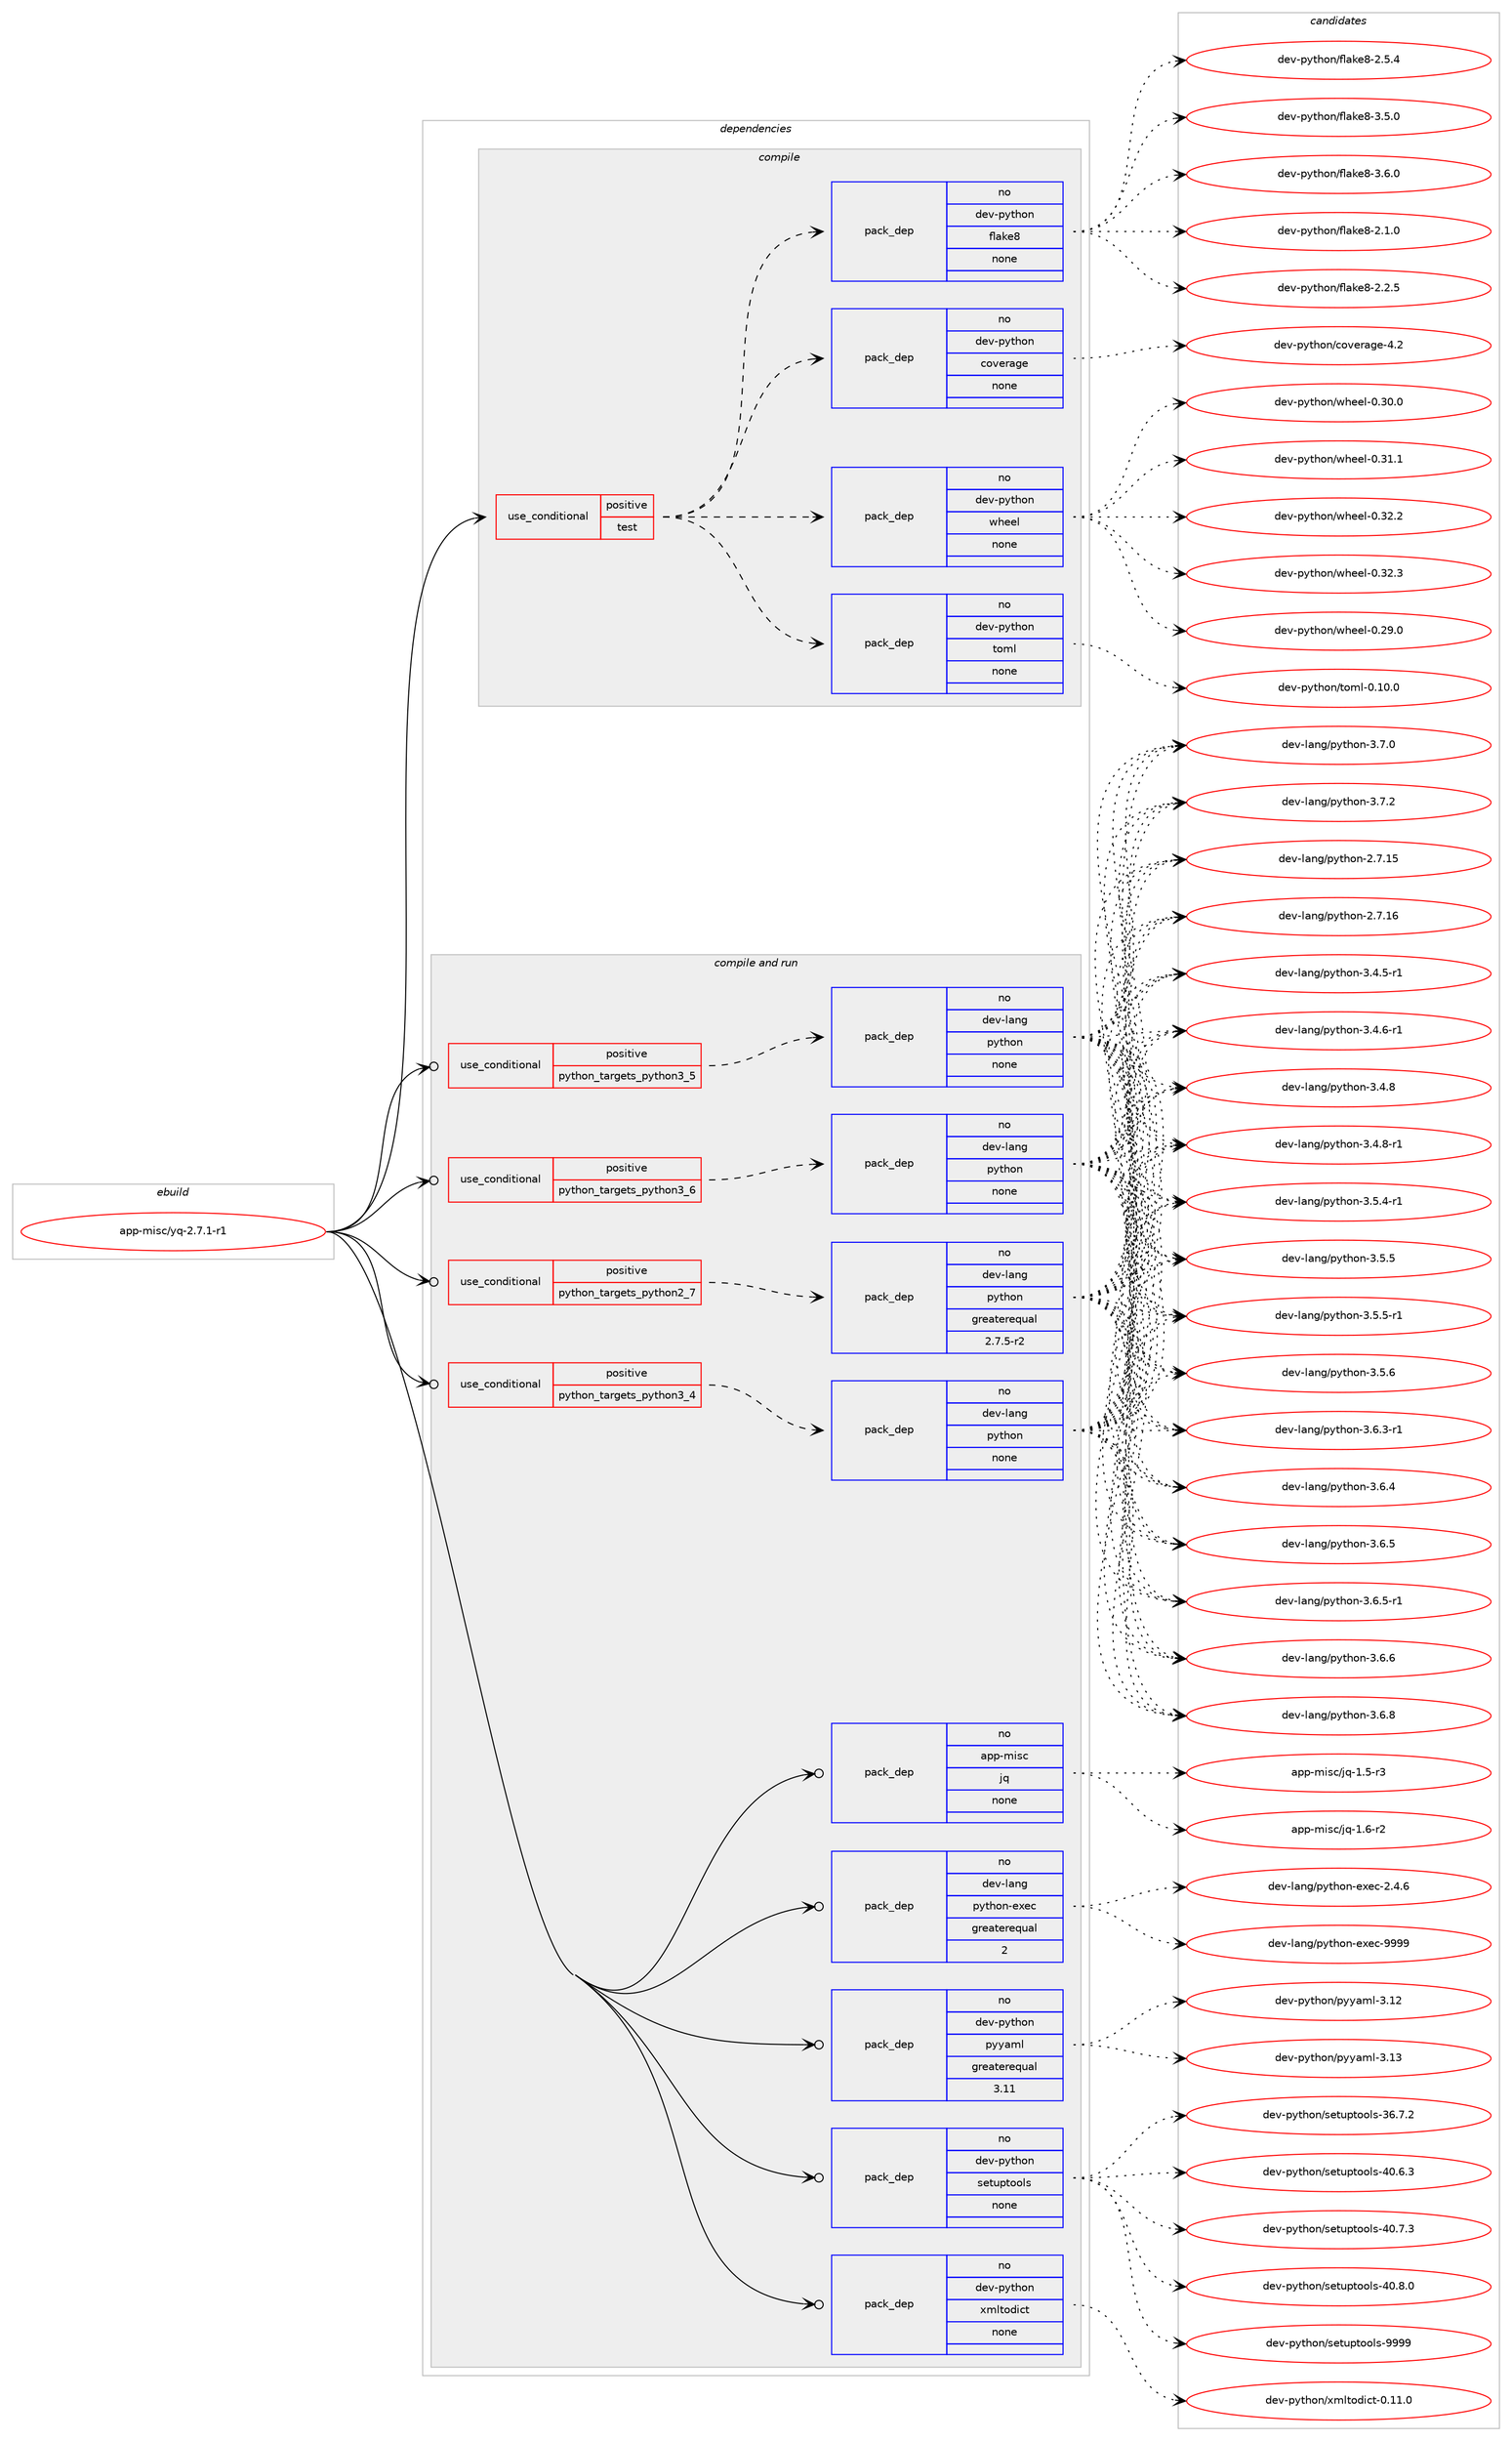digraph prolog {

# *************
# Graph options
# *************

newrank=true;
concentrate=true;
compound=true;
graph [rankdir=LR,fontname=Helvetica,fontsize=10,ranksep=1.5];#, ranksep=2.5, nodesep=0.2];
edge  [arrowhead=vee];
node  [fontname=Helvetica,fontsize=10];

# **********
# The ebuild
# **********

subgraph cluster_leftcol {
color=gray;
rank=same;
label=<<i>ebuild</i>>;
id [label="app-misc/yq-2.7.1-r1", color=red, width=4, href="../app-misc/yq-2.7.1-r1.svg"];
}

# ****************
# The dependencies
# ****************

subgraph cluster_midcol {
color=gray;
label=<<i>dependencies</i>>;
subgraph cluster_compile {
fillcolor="#eeeeee";
style=filled;
label=<<i>compile</i>>;
subgraph cond354009 {
dependency1301782 [label=<<TABLE BORDER="0" CELLBORDER="1" CELLSPACING="0" CELLPADDING="4"><TR><TD ROWSPAN="3" CELLPADDING="10">use_conditional</TD></TR><TR><TD>positive</TD></TR><TR><TD>test</TD></TR></TABLE>>, shape=none, color=red];
subgraph pack927480 {
dependency1301783 [label=<<TABLE BORDER="0" CELLBORDER="1" CELLSPACING="0" CELLPADDING="4" WIDTH="220"><TR><TD ROWSPAN="6" CELLPADDING="30">pack_dep</TD></TR><TR><TD WIDTH="110">no</TD></TR><TR><TD>dev-python</TD></TR><TR><TD>coverage</TD></TR><TR><TD>none</TD></TR><TR><TD></TD></TR></TABLE>>, shape=none, color=blue];
}
dependency1301782:e -> dependency1301783:w [weight=20,style="dashed",arrowhead="vee"];
subgraph pack927481 {
dependency1301784 [label=<<TABLE BORDER="0" CELLBORDER="1" CELLSPACING="0" CELLPADDING="4" WIDTH="220"><TR><TD ROWSPAN="6" CELLPADDING="30">pack_dep</TD></TR><TR><TD WIDTH="110">no</TD></TR><TR><TD>dev-python</TD></TR><TR><TD>flake8</TD></TR><TR><TD>none</TD></TR><TR><TD></TD></TR></TABLE>>, shape=none, color=blue];
}
dependency1301782:e -> dependency1301784:w [weight=20,style="dashed",arrowhead="vee"];
subgraph pack927482 {
dependency1301785 [label=<<TABLE BORDER="0" CELLBORDER="1" CELLSPACING="0" CELLPADDING="4" WIDTH="220"><TR><TD ROWSPAN="6" CELLPADDING="30">pack_dep</TD></TR><TR><TD WIDTH="110">no</TD></TR><TR><TD>dev-python</TD></TR><TR><TD>toml</TD></TR><TR><TD>none</TD></TR><TR><TD></TD></TR></TABLE>>, shape=none, color=blue];
}
dependency1301782:e -> dependency1301785:w [weight=20,style="dashed",arrowhead="vee"];
subgraph pack927483 {
dependency1301786 [label=<<TABLE BORDER="0" CELLBORDER="1" CELLSPACING="0" CELLPADDING="4" WIDTH="220"><TR><TD ROWSPAN="6" CELLPADDING="30">pack_dep</TD></TR><TR><TD WIDTH="110">no</TD></TR><TR><TD>dev-python</TD></TR><TR><TD>wheel</TD></TR><TR><TD>none</TD></TR><TR><TD></TD></TR></TABLE>>, shape=none, color=blue];
}
dependency1301782:e -> dependency1301786:w [weight=20,style="dashed",arrowhead="vee"];
}
id:e -> dependency1301782:w [weight=20,style="solid",arrowhead="vee"];
}
subgraph cluster_compileandrun {
fillcolor="#eeeeee";
style=filled;
label=<<i>compile and run</i>>;
subgraph cond354010 {
dependency1301787 [label=<<TABLE BORDER="0" CELLBORDER="1" CELLSPACING="0" CELLPADDING="4"><TR><TD ROWSPAN="3" CELLPADDING="10">use_conditional</TD></TR><TR><TD>positive</TD></TR><TR><TD>python_targets_python2_7</TD></TR></TABLE>>, shape=none, color=red];
subgraph pack927484 {
dependency1301788 [label=<<TABLE BORDER="0" CELLBORDER="1" CELLSPACING="0" CELLPADDING="4" WIDTH="220"><TR><TD ROWSPAN="6" CELLPADDING="30">pack_dep</TD></TR><TR><TD WIDTH="110">no</TD></TR><TR><TD>dev-lang</TD></TR><TR><TD>python</TD></TR><TR><TD>greaterequal</TD></TR><TR><TD>2.7.5-r2</TD></TR></TABLE>>, shape=none, color=blue];
}
dependency1301787:e -> dependency1301788:w [weight=20,style="dashed",arrowhead="vee"];
}
id:e -> dependency1301787:w [weight=20,style="solid",arrowhead="odotvee"];
subgraph cond354011 {
dependency1301789 [label=<<TABLE BORDER="0" CELLBORDER="1" CELLSPACING="0" CELLPADDING="4"><TR><TD ROWSPAN="3" CELLPADDING="10">use_conditional</TD></TR><TR><TD>positive</TD></TR><TR><TD>python_targets_python3_4</TD></TR></TABLE>>, shape=none, color=red];
subgraph pack927485 {
dependency1301790 [label=<<TABLE BORDER="0" CELLBORDER="1" CELLSPACING="0" CELLPADDING="4" WIDTH="220"><TR><TD ROWSPAN="6" CELLPADDING="30">pack_dep</TD></TR><TR><TD WIDTH="110">no</TD></TR><TR><TD>dev-lang</TD></TR><TR><TD>python</TD></TR><TR><TD>none</TD></TR><TR><TD></TD></TR></TABLE>>, shape=none, color=blue];
}
dependency1301789:e -> dependency1301790:w [weight=20,style="dashed",arrowhead="vee"];
}
id:e -> dependency1301789:w [weight=20,style="solid",arrowhead="odotvee"];
subgraph cond354012 {
dependency1301791 [label=<<TABLE BORDER="0" CELLBORDER="1" CELLSPACING="0" CELLPADDING="4"><TR><TD ROWSPAN="3" CELLPADDING="10">use_conditional</TD></TR><TR><TD>positive</TD></TR><TR><TD>python_targets_python3_5</TD></TR></TABLE>>, shape=none, color=red];
subgraph pack927486 {
dependency1301792 [label=<<TABLE BORDER="0" CELLBORDER="1" CELLSPACING="0" CELLPADDING="4" WIDTH="220"><TR><TD ROWSPAN="6" CELLPADDING="30">pack_dep</TD></TR><TR><TD WIDTH="110">no</TD></TR><TR><TD>dev-lang</TD></TR><TR><TD>python</TD></TR><TR><TD>none</TD></TR><TR><TD></TD></TR></TABLE>>, shape=none, color=blue];
}
dependency1301791:e -> dependency1301792:w [weight=20,style="dashed",arrowhead="vee"];
}
id:e -> dependency1301791:w [weight=20,style="solid",arrowhead="odotvee"];
subgraph cond354013 {
dependency1301793 [label=<<TABLE BORDER="0" CELLBORDER="1" CELLSPACING="0" CELLPADDING="4"><TR><TD ROWSPAN="3" CELLPADDING="10">use_conditional</TD></TR><TR><TD>positive</TD></TR><TR><TD>python_targets_python3_6</TD></TR></TABLE>>, shape=none, color=red];
subgraph pack927487 {
dependency1301794 [label=<<TABLE BORDER="0" CELLBORDER="1" CELLSPACING="0" CELLPADDING="4" WIDTH="220"><TR><TD ROWSPAN="6" CELLPADDING="30">pack_dep</TD></TR><TR><TD WIDTH="110">no</TD></TR><TR><TD>dev-lang</TD></TR><TR><TD>python</TD></TR><TR><TD>none</TD></TR><TR><TD></TD></TR></TABLE>>, shape=none, color=blue];
}
dependency1301793:e -> dependency1301794:w [weight=20,style="dashed",arrowhead="vee"];
}
id:e -> dependency1301793:w [weight=20,style="solid",arrowhead="odotvee"];
subgraph pack927488 {
dependency1301795 [label=<<TABLE BORDER="0" CELLBORDER="1" CELLSPACING="0" CELLPADDING="4" WIDTH="220"><TR><TD ROWSPAN="6" CELLPADDING="30">pack_dep</TD></TR><TR><TD WIDTH="110">no</TD></TR><TR><TD>app-misc</TD></TR><TR><TD>jq</TD></TR><TR><TD>none</TD></TR><TR><TD></TD></TR></TABLE>>, shape=none, color=blue];
}
id:e -> dependency1301795:w [weight=20,style="solid",arrowhead="odotvee"];
subgraph pack927489 {
dependency1301796 [label=<<TABLE BORDER="0" CELLBORDER="1" CELLSPACING="0" CELLPADDING="4" WIDTH="220"><TR><TD ROWSPAN="6" CELLPADDING="30">pack_dep</TD></TR><TR><TD WIDTH="110">no</TD></TR><TR><TD>dev-lang</TD></TR><TR><TD>python-exec</TD></TR><TR><TD>greaterequal</TD></TR><TR><TD>2</TD></TR></TABLE>>, shape=none, color=blue];
}
id:e -> dependency1301796:w [weight=20,style="solid",arrowhead="odotvee"];
subgraph pack927490 {
dependency1301797 [label=<<TABLE BORDER="0" CELLBORDER="1" CELLSPACING="0" CELLPADDING="4" WIDTH="220"><TR><TD ROWSPAN="6" CELLPADDING="30">pack_dep</TD></TR><TR><TD WIDTH="110">no</TD></TR><TR><TD>dev-python</TD></TR><TR><TD>pyyaml</TD></TR><TR><TD>greaterequal</TD></TR><TR><TD>3.11</TD></TR></TABLE>>, shape=none, color=blue];
}
id:e -> dependency1301797:w [weight=20,style="solid",arrowhead="odotvee"];
subgraph pack927491 {
dependency1301798 [label=<<TABLE BORDER="0" CELLBORDER="1" CELLSPACING="0" CELLPADDING="4" WIDTH="220"><TR><TD ROWSPAN="6" CELLPADDING="30">pack_dep</TD></TR><TR><TD WIDTH="110">no</TD></TR><TR><TD>dev-python</TD></TR><TR><TD>setuptools</TD></TR><TR><TD>none</TD></TR><TR><TD></TD></TR></TABLE>>, shape=none, color=blue];
}
id:e -> dependency1301798:w [weight=20,style="solid",arrowhead="odotvee"];
subgraph pack927492 {
dependency1301799 [label=<<TABLE BORDER="0" CELLBORDER="1" CELLSPACING="0" CELLPADDING="4" WIDTH="220"><TR><TD ROWSPAN="6" CELLPADDING="30">pack_dep</TD></TR><TR><TD WIDTH="110">no</TD></TR><TR><TD>dev-python</TD></TR><TR><TD>xmltodict</TD></TR><TR><TD>none</TD></TR><TR><TD></TD></TR></TABLE>>, shape=none, color=blue];
}
id:e -> dependency1301799:w [weight=20,style="solid",arrowhead="odotvee"];
}
subgraph cluster_run {
fillcolor="#eeeeee";
style=filled;
label=<<i>run</i>>;
}
}

# **************
# The candidates
# **************

subgraph cluster_choices {
rank=same;
color=gray;
label=<<i>candidates</i>>;

subgraph choice927480 {
color=black;
nodesep=1;
choice1001011184511212111610411111047991111181011149710310145524650 [label="dev-python/coverage-4.2", color=red, width=4,href="../dev-python/coverage-4.2.svg"];
dependency1301783:e -> choice1001011184511212111610411111047991111181011149710310145524650:w [style=dotted,weight="100"];
}
subgraph choice927481 {
color=black;
nodesep=1;
choice10010111845112121116104111110471021089710710156455046494648 [label="dev-python/flake8-2.1.0", color=red, width=4,href="../dev-python/flake8-2.1.0.svg"];
choice10010111845112121116104111110471021089710710156455046504653 [label="dev-python/flake8-2.2.5", color=red, width=4,href="../dev-python/flake8-2.2.5.svg"];
choice10010111845112121116104111110471021089710710156455046534652 [label="dev-python/flake8-2.5.4", color=red, width=4,href="../dev-python/flake8-2.5.4.svg"];
choice10010111845112121116104111110471021089710710156455146534648 [label="dev-python/flake8-3.5.0", color=red, width=4,href="../dev-python/flake8-3.5.0.svg"];
choice10010111845112121116104111110471021089710710156455146544648 [label="dev-python/flake8-3.6.0", color=red, width=4,href="../dev-python/flake8-3.6.0.svg"];
dependency1301784:e -> choice10010111845112121116104111110471021089710710156455046494648:w [style=dotted,weight="100"];
dependency1301784:e -> choice10010111845112121116104111110471021089710710156455046504653:w [style=dotted,weight="100"];
dependency1301784:e -> choice10010111845112121116104111110471021089710710156455046534652:w [style=dotted,weight="100"];
dependency1301784:e -> choice10010111845112121116104111110471021089710710156455146534648:w [style=dotted,weight="100"];
dependency1301784:e -> choice10010111845112121116104111110471021089710710156455146544648:w [style=dotted,weight="100"];
}
subgraph choice927482 {
color=black;
nodesep=1;
choice100101118451121211161041111104711611110910845484649484648 [label="dev-python/toml-0.10.0", color=red, width=4,href="../dev-python/toml-0.10.0.svg"];
dependency1301785:e -> choice100101118451121211161041111104711611110910845484649484648:w [style=dotted,weight="100"];
}
subgraph choice927483 {
color=black;
nodesep=1;
choice100101118451121211161041111104711910410110110845484650574648 [label="dev-python/wheel-0.29.0", color=red, width=4,href="../dev-python/wheel-0.29.0.svg"];
choice100101118451121211161041111104711910410110110845484651484648 [label="dev-python/wheel-0.30.0", color=red, width=4,href="../dev-python/wheel-0.30.0.svg"];
choice100101118451121211161041111104711910410110110845484651494649 [label="dev-python/wheel-0.31.1", color=red, width=4,href="../dev-python/wheel-0.31.1.svg"];
choice100101118451121211161041111104711910410110110845484651504650 [label="dev-python/wheel-0.32.2", color=red, width=4,href="../dev-python/wheel-0.32.2.svg"];
choice100101118451121211161041111104711910410110110845484651504651 [label="dev-python/wheel-0.32.3", color=red, width=4,href="../dev-python/wheel-0.32.3.svg"];
dependency1301786:e -> choice100101118451121211161041111104711910410110110845484650574648:w [style=dotted,weight="100"];
dependency1301786:e -> choice100101118451121211161041111104711910410110110845484651484648:w [style=dotted,weight="100"];
dependency1301786:e -> choice100101118451121211161041111104711910410110110845484651494649:w [style=dotted,weight="100"];
dependency1301786:e -> choice100101118451121211161041111104711910410110110845484651504650:w [style=dotted,weight="100"];
dependency1301786:e -> choice100101118451121211161041111104711910410110110845484651504651:w [style=dotted,weight="100"];
}
subgraph choice927484 {
color=black;
nodesep=1;
choice10010111845108971101034711212111610411111045504655464953 [label="dev-lang/python-2.7.15", color=red, width=4,href="../dev-lang/python-2.7.15.svg"];
choice10010111845108971101034711212111610411111045504655464954 [label="dev-lang/python-2.7.16", color=red, width=4,href="../dev-lang/python-2.7.16.svg"];
choice1001011184510897110103471121211161041111104551465246534511449 [label="dev-lang/python-3.4.5-r1", color=red, width=4,href="../dev-lang/python-3.4.5-r1.svg"];
choice1001011184510897110103471121211161041111104551465246544511449 [label="dev-lang/python-3.4.6-r1", color=red, width=4,href="../dev-lang/python-3.4.6-r1.svg"];
choice100101118451089711010347112121116104111110455146524656 [label="dev-lang/python-3.4.8", color=red, width=4,href="../dev-lang/python-3.4.8.svg"];
choice1001011184510897110103471121211161041111104551465246564511449 [label="dev-lang/python-3.4.8-r1", color=red, width=4,href="../dev-lang/python-3.4.8-r1.svg"];
choice1001011184510897110103471121211161041111104551465346524511449 [label="dev-lang/python-3.5.4-r1", color=red, width=4,href="../dev-lang/python-3.5.4-r1.svg"];
choice100101118451089711010347112121116104111110455146534653 [label="dev-lang/python-3.5.5", color=red, width=4,href="../dev-lang/python-3.5.5.svg"];
choice1001011184510897110103471121211161041111104551465346534511449 [label="dev-lang/python-3.5.5-r1", color=red, width=4,href="../dev-lang/python-3.5.5-r1.svg"];
choice100101118451089711010347112121116104111110455146534654 [label="dev-lang/python-3.5.6", color=red, width=4,href="../dev-lang/python-3.5.6.svg"];
choice1001011184510897110103471121211161041111104551465446514511449 [label="dev-lang/python-3.6.3-r1", color=red, width=4,href="../dev-lang/python-3.6.3-r1.svg"];
choice100101118451089711010347112121116104111110455146544652 [label="dev-lang/python-3.6.4", color=red, width=4,href="../dev-lang/python-3.6.4.svg"];
choice100101118451089711010347112121116104111110455146544653 [label="dev-lang/python-3.6.5", color=red, width=4,href="../dev-lang/python-3.6.5.svg"];
choice1001011184510897110103471121211161041111104551465446534511449 [label="dev-lang/python-3.6.5-r1", color=red, width=4,href="../dev-lang/python-3.6.5-r1.svg"];
choice100101118451089711010347112121116104111110455146544654 [label="dev-lang/python-3.6.6", color=red, width=4,href="../dev-lang/python-3.6.6.svg"];
choice100101118451089711010347112121116104111110455146544656 [label="dev-lang/python-3.6.8", color=red, width=4,href="../dev-lang/python-3.6.8.svg"];
choice100101118451089711010347112121116104111110455146554648 [label="dev-lang/python-3.7.0", color=red, width=4,href="../dev-lang/python-3.7.0.svg"];
choice100101118451089711010347112121116104111110455146554650 [label="dev-lang/python-3.7.2", color=red, width=4,href="../dev-lang/python-3.7.2.svg"];
dependency1301788:e -> choice10010111845108971101034711212111610411111045504655464953:w [style=dotted,weight="100"];
dependency1301788:e -> choice10010111845108971101034711212111610411111045504655464954:w [style=dotted,weight="100"];
dependency1301788:e -> choice1001011184510897110103471121211161041111104551465246534511449:w [style=dotted,weight="100"];
dependency1301788:e -> choice1001011184510897110103471121211161041111104551465246544511449:w [style=dotted,weight="100"];
dependency1301788:e -> choice100101118451089711010347112121116104111110455146524656:w [style=dotted,weight="100"];
dependency1301788:e -> choice1001011184510897110103471121211161041111104551465246564511449:w [style=dotted,weight="100"];
dependency1301788:e -> choice1001011184510897110103471121211161041111104551465346524511449:w [style=dotted,weight="100"];
dependency1301788:e -> choice100101118451089711010347112121116104111110455146534653:w [style=dotted,weight="100"];
dependency1301788:e -> choice1001011184510897110103471121211161041111104551465346534511449:w [style=dotted,weight="100"];
dependency1301788:e -> choice100101118451089711010347112121116104111110455146534654:w [style=dotted,weight="100"];
dependency1301788:e -> choice1001011184510897110103471121211161041111104551465446514511449:w [style=dotted,weight="100"];
dependency1301788:e -> choice100101118451089711010347112121116104111110455146544652:w [style=dotted,weight="100"];
dependency1301788:e -> choice100101118451089711010347112121116104111110455146544653:w [style=dotted,weight="100"];
dependency1301788:e -> choice1001011184510897110103471121211161041111104551465446534511449:w [style=dotted,weight="100"];
dependency1301788:e -> choice100101118451089711010347112121116104111110455146544654:w [style=dotted,weight="100"];
dependency1301788:e -> choice100101118451089711010347112121116104111110455146544656:w [style=dotted,weight="100"];
dependency1301788:e -> choice100101118451089711010347112121116104111110455146554648:w [style=dotted,weight="100"];
dependency1301788:e -> choice100101118451089711010347112121116104111110455146554650:w [style=dotted,weight="100"];
}
subgraph choice927485 {
color=black;
nodesep=1;
choice10010111845108971101034711212111610411111045504655464953 [label="dev-lang/python-2.7.15", color=red, width=4,href="../dev-lang/python-2.7.15.svg"];
choice10010111845108971101034711212111610411111045504655464954 [label="dev-lang/python-2.7.16", color=red, width=4,href="../dev-lang/python-2.7.16.svg"];
choice1001011184510897110103471121211161041111104551465246534511449 [label="dev-lang/python-3.4.5-r1", color=red, width=4,href="../dev-lang/python-3.4.5-r1.svg"];
choice1001011184510897110103471121211161041111104551465246544511449 [label="dev-lang/python-3.4.6-r1", color=red, width=4,href="../dev-lang/python-3.4.6-r1.svg"];
choice100101118451089711010347112121116104111110455146524656 [label="dev-lang/python-3.4.8", color=red, width=4,href="../dev-lang/python-3.4.8.svg"];
choice1001011184510897110103471121211161041111104551465246564511449 [label="dev-lang/python-3.4.8-r1", color=red, width=4,href="../dev-lang/python-3.4.8-r1.svg"];
choice1001011184510897110103471121211161041111104551465346524511449 [label="dev-lang/python-3.5.4-r1", color=red, width=4,href="../dev-lang/python-3.5.4-r1.svg"];
choice100101118451089711010347112121116104111110455146534653 [label="dev-lang/python-3.5.5", color=red, width=4,href="../dev-lang/python-3.5.5.svg"];
choice1001011184510897110103471121211161041111104551465346534511449 [label="dev-lang/python-3.5.5-r1", color=red, width=4,href="../dev-lang/python-3.5.5-r1.svg"];
choice100101118451089711010347112121116104111110455146534654 [label="dev-lang/python-3.5.6", color=red, width=4,href="../dev-lang/python-3.5.6.svg"];
choice1001011184510897110103471121211161041111104551465446514511449 [label="dev-lang/python-3.6.3-r1", color=red, width=4,href="../dev-lang/python-3.6.3-r1.svg"];
choice100101118451089711010347112121116104111110455146544652 [label="dev-lang/python-3.6.4", color=red, width=4,href="../dev-lang/python-3.6.4.svg"];
choice100101118451089711010347112121116104111110455146544653 [label="dev-lang/python-3.6.5", color=red, width=4,href="../dev-lang/python-3.6.5.svg"];
choice1001011184510897110103471121211161041111104551465446534511449 [label="dev-lang/python-3.6.5-r1", color=red, width=4,href="../dev-lang/python-3.6.5-r1.svg"];
choice100101118451089711010347112121116104111110455146544654 [label="dev-lang/python-3.6.6", color=red, width=4,href="../dev-lang/python-3.6.6.svg"];
choice100101118451089711010347112121116104111110455146544656 [label="dev-lang/python-3.6.8", color=red, width=4,href="../dev-lang/python-3.6.8.svg"];
choice100101118451089711010347112121116104111110455146554648 [label="dev-lang/python-3.7.0", color=red, width=4,href="../dev-lang/python-3.7.0.svg"];
choice100101118451089711010347112121116104111110455146554650 [label="dev-lang/python-3.7.2", color=red, width=4,href="../dev-lang/python-3.7.2.svg"];
dependency1301790:e -> choice10010111845108971101034711212111610411111045504655464953:w [style=dotted,weight="100"];
dependency1301790:e -> choice10010111845108971101034711212111610411111045504655464954:w [style=dotted,weight="100"];
dependency1301790:e -> choice1001011184510897110103471121211161041111104551465246534511449:w [style=dotted,weight="100"];
dependency1301790:e -> choice1001011184510897110103471121211161041111104551465246544511449:w [style=dotted,weight="100"];
dependency1301790:e -> choice100101118451089711010347112121116104111110455146524656:w [style=dotted,weight="100"];
dependency1301790:e -> choice1001011184510897110103471121211161041111104551465246564511449:w [style=dotted,weight="100"];
dependency1301790:e -> choice1001011184510897110103471121211161041111104551465346524511449:w [style=dotted,weight="100"];
dependency1301790:e -> choice100101118451089711010347112121116104111110455146534653:w [style=dotted,weight="100"];
dependency1301790:e -> choice1001011184510897110103471121211161041111104551465346534511449:w [style=dotted,weight="100"];
dependency1301790:e -> choice100101118451089711010347112121116104111110455146534654:w [style=dotted,weight="100"];
dependency1301790:e -> choice1001011184510897110103471121211161041111104551465446514511449:w [style=dotted,weight="100"];
dependency1301790:e -> choice100101118451089711010347112121116104111110455146544652:w [style=dotted,weight="100"];
dependency1301790:e -> choice100101118451089711010347112121116104111110455146544653:w [style=dotted,weight="100"];
dependency1301790:e -> choice1001011184510897110103471121211161041111104551465446534511449:w [style=dotted,weight="100"];
dependency1301790:e -> choice100101118451089711010347112121116104111110455146544654:w [style=dotted,weight="100"];
dependency1301790:e -> choice100101118451089711010347112121116104111110455146544656:w [style=dotted,weight="100"];
dependency1301790:e -> choice100101118451089711010347112121116104111110455146554648:w [style=dotted,weight="100"];
dependency1301790:e -> choice100101118451089711010347112121116104111110455146554650:w [style=dotted,weight="100"];
}
subgraph choice927486 {
color=black;
nodesep=1;
choice10010111845108971101034711212111610411111045504655464953 [label="dev-lang/python-2.7.15", color=red, width=4,href="../dev-lang/python-2.7.15.svg"];
choice10010111845108971101034711212111610411111045504655464954 [label="dev-lang/python-2.7.16", color=red, width=4,href="../dev-lang/python-2.7.16.svg"];
choice1001011184510897110103471121211161041111104551465246534511449 [label="dev-lang/python-3.4.5-r1", color=red, width=4,href="../dev-lang/python-3.4.5-r1.svg"];
choice1001011184510897110103471121211161041111104551465246544511449 [label="dev-lang/python-3.4.6-r1", color=red, width=4,href="../dev-lang/python-3.4.6-r1.svg"];
choice100101118451089711010347112121116104111110455146524656 [label="dev-lang/python-3.4.8", color=red, width=4,href="../dev-lang/python-3.4.8.svg"];
choice1001011184510897110103471121211161041111104551465246564511449 [label="dev-lang/python-3.4.8-r1", color=red, width=4,href="../dev-lang/python-3.4.8-r1.svg"];
choice1001011184510897110103471121211161041111104551465346524511449 [label="dev-lang/python-3.5.4-r1", color=red, width=4,href="../dev-lang/python-3.5.4-r1.svg"];
choice100101118451089711010347112121116104111110455146534653 [label="dev-lang/python-3.5.5", color=red, width=4,href="../dev-lang/python-3.5.5.svg"];
choice1001011184510897110103471121211161041111104551465346534511449 [label="dev-lang/python-3.5.5-r1", color=red, width=4,href="../dev-lang/python-3.5.5-r1.svg"];
choice100101118451089711010347112121116104111110455146534654 [label="dev-lang/python-3.5.6", color=red, width=4,href="../dev-lang/python-3.5.6.svg"];
choice1001011184510897110103471121211161041111104551465446514511449 [label="dev-lang/python-3.6.3-r1", color=red, width=4,href="../dev-lang/python-3.6.3-r1.svg"];
choice100101118451089711010347112121116104111110455146544652 [label="dev-lang/python-3.6.4", color=red, width=4,href="../dev-lang/python-3.6.4.svg"];
choice100101118451089711010347112121116104111110455146544653 [label="dev-lang/python-3.6.5", color=red, width=4,href="../dev-lang/python-3.6.5.svg"];
choice1001011184510897110103471121211161041111104551465446534511449 [label="dev-lang/python-3.6.5-r1", color=red, width=4,href="../dev-lang/python-3.6.5-r1.svg"];
choice100101118451089711010347112121116104111110455146544654 [label="dev-lang/python-3.6.6", color=red, width=4,href="../dev-lang/python-3.6.6.svg"];
choice100101118451089711010347112121116104111110455146544656 [label="dev-lang/python-3.6.8", color=red, width=4,href="../dev-lang/python-3.6.8.svg"];
choice100101118451089711010347112121116104111110455146554648 [label="dev-lang/python-3.7.0", color=red, width=4,href="../dev-lang/python-3.7.0.svg"];
choice100101118451089711010347112121116104111110455146554650 [label="dev-lang/python-3.7.2", color=red, width=4,href="../dev-lang/python-3.7.2.svg"];
dependency1301792:e -> choice10010111845108971101034711212111610411111045504655464953:w [style=dotted,weight="100"];
dependency1301792:e -> choice10010111845108971101034711212111610411111045504655464954:w [style=dotted,weight="100"];
dependency1301792:e -> choice1001011184510897110103471121211161041111104551465246534511449:w [style=dotted,weight="100"];
dependency1301792:e -> choice1001011184510897110103471121211161041111104551465246544511449:w [style=dotted,weight="100"];
dependency1301792:e -> choice100101118451089711010347112121116104111110455146524656:w [style=dotted,weight="100"];
dependency1301792:e -> choice1001011184510897110103471121211161041111104551465246564511449:w [style=dotted,weight="100"];
dependency1301792:e -> choice1001011184510897110103471121211161041111104551465346524511449:w [style=dotted,weight="100"];
dependency1301792:e -> choice100101118451089711010347112121116104111110455146534653:w [style=dotted,weight="100"];
dependency1301792:e -> choice1001011184510897110103471121211161041111104551465346534511449:w [style=dotted,weight="100"];
dependency1301792:e -> choice100101118451089711010347112121116104111110455146534654:w [style=dotted,weight="100"];
dependency1301792:e -> choice1001011184510897110103471121211161041111104551465446514511449:w [style=dotted,weight="100"];
dependency1301792:e -> choice100101118451089711010347112121116104111110455146544652:w [style=dotted,weight="100"];
dependency1301792:e -> choice100101118451089711010347112121116104111110455146544653:w [style=dotted,weight="100"];
dependency1301792:e -> choice1001011184510897110103471121211161041111104551465446534511449:w [style=dotted,weight="100"];
dependency1301792:e -> choice100101118451089711010347112121116104111110455146544654:w [style=dotted,weight="100"];
dependency1301792:e -> choice100101118451089711010347112121116104111110455146544656:w [style=dotted,weight="100"];
dependency1301792:e -> choice100101118451089711010347112121116104111110455146554648:w [style=dotted,weight="100"];
dependency1301792:e -> choice100101118451089711010347112121116104111110455146554650:w [style=dotted,weight="100"];
}
subgraph choice927487 {
color=black;
nodesep=1;
choice10010111845108971101034711212111610411111045504655464953 [label="dev-lang/python-2.7.15", color=red, width=4,href="../dev-lang/python-2.7.15.svg"];
choice10010111845108971101034711212111610411111045504655464954 [label="dev-lang/python-2.7.16", color=red, width=4,href="../dev-lang/python-2.7.16.svg"];
choice1001011184510897110103471121211161041111104551465246534511449 [label="dev-lang/python-3.4.5-r1", color=red, width=4,href="../dev-lang/python-3.4.5-r1.svg"];
choice1001011184510897110103471121211161041111104551465246544511449 [label="dev-lang/python-3.4.6-r1", color=red, width=4,href="../dev-lang/python-3.4.6-r1.svg"];
choice100101118451089711010347112121116104111110455146524656 [label="dev-lang/python-3.4.8", color=red, width=4,href="../dev-lang/python-3.4.8.svg"];
choice1001011184510897110103471121211161041111104551465246564511449 [label="dev-lang/python-3.4.8-r1", color=red, width=4,href="../dev-lang/python-3.4.8-r1.svg"];
choice1001011184510897110103471121211161041111104551465346524511449 [label="dev-lang/python-3.5.4-r1", color=red, width=4,href="../dev-lang/python-3.5.4-r1.svg"];
choice100101118451089711010347112121116104111110455146534653 [label="dev-lang/python-3.5.5", color=red, width=4,href="../dev-lang/python-3.5.5.svg"];
choice1001011184510897110103471121211161041111104551465346534511449 [label="dev-lang/python-3.5.5-r1", color=red, width=4,href="../dev-lang/python-3.5.5-r1.svg"];
choice100101118451089711010347112121116104111110455146534654 [label="dev-lang/python-3.5.6", color=red, width=4,href="../dev-lang/python-3.5.6.svg"];
choice1001011184510897110103471121211161041111104551465446514511449 [label="dev-lang/python-3.6.3-r1", color=red, width=4,href="../dev-lang/python-3.6.3-r1.svg"];
choice100101118451089711010347112121116104111110455146544652 [label="dev-lang/python-3.6.4", color=red, width=4,href="../dev-lang/python-3.6.4.svg"];
choice100101118451089711010347112121116104111110455146544653 [label="dev-lang/python-3.6.5", color=red, width=4,href="../dev-lang/python-3.6.5.svg"];
choice1001011184510897110103471121211161041111104551465446534511449 [label="dev-lang/python-3.6.5-r1", color=red, width=4,href="../dev-lang/python-3.6.5-r1.svg"];
choice100101118451089711010347112121116104111110455146544654 [label="dev-lang/python-3.6.6", color=red, width=4,href="../dev-lang/python-3.6.6.svg"];
choice100101118451089711010347112121116104111110455146544656 [label="dev-lang/python-3.6.8", color=red, width=4,href="../dev-lang/python-3.6.8.svg"];
choice100101118451089711010347112121116104111110455146554648 [label="dev-lang/python-3.7.0", color=red, width=4,href="../dev-lang/python-3.7.0.svg"];
choice100101118451089711010347112121116104111110455146554650 [label="dev-lang/python-3.7.2", color=red, width=4,href="../dev-lang/python-3.7.2.svg"];
dependency1301794:e -> choice10010111845108971101034711212111610411111045504655464953:w [style=dotted,weight="100"];
dependency1301794:e -> choice10010111845108971101034711212111610411111045504655464954:w [style=dotted,weight="100"];
dependency1301794:e -> choice1001011184510897110103471121211161041111104551465246534511449:w [style=dotted,weight="100"];
dependency1301794:e -> choice1001011184510897110103471121211161041111104551465246544511449:w [style=dotted,weight="100"];
dependency1301794:e -> choice100101118451089711010347112121116104111110455146524656:w [style=dotted,weight="100"];
dependency1301794:e -> choice1001011184510897110103471121211161041111104551465246564511449:w [style=dotted,weight="100"];
dependency1301794:e -> choice1001011184510897110103471121211161041111104551465346524511449:w [style=dotted,weight="100"];
dependency1301794:e -> choice100101118451089711010347112121116104111110455146534653:w [style=dotted,weight="100"];
dependency1301794:e -> choice1001011184510897110103471121211161041111104551465346534511449:w [style=dotted,weight="100"];
dependency1301794:e -> choice100101118451089711010347112121116104111110455146534654:w [style=dotted,weight="100"];
dependency1301794:e -> choice1001011184510897110103471121211161041111104551465446514511449:w [style=dotted,weight="100"];
dependency1301794:e -> choice100101118451089711010347112121116104111110455146544652:w [style=dotted,weight="100"];
dependency1301794:e -> choice100101118451089711010347112121116104111110455146544653:w [style=dotted,weight="100"];
dependency1301794:e -> choice1001011184510897110103471121211161041111104551465446534511449:w [style=dotted,weight="100"];
dependency1301794:e -> choice100101118451089711010347112121116104111110455146544654:w [style=dotted,weight="100"];
dependency1301794:e -> choice100101118451089711010347112121116104111110455146544656:w [style=dotted,weight="100"];
dependency1301794:e -> choice100101118451089711010347112121116104111110455146554648:w [style=dotted,weight="100"];
dependency1301794:e -> choice100101118451089711010347112121116104111110455146554650:w [style=dotted,weight="100"];
}
subgraph choice927488 {
color=black;
nodesep=1;
choice97112112451091051159947106113454946534511451 [label="app-misc/jq-1.5-r3", color=red, width=4,href="../app-misc/jq-1.5-r3.svg"];
choice97112112451091051159947106113454946544511450 [label="app-misc/jq-1.6-r2", color=red, width=4,href="../app-misc/jq-1.6-r2.svg"];
dependency1301795:e -> choice97112112451091051159947106113454946534511451:w [style=dotted,weight="100"];
dependency1301795:e -> choice97112112451091051159947106113454946544511450:w [style=dotted,weight="100"];
}
subgraph choice927489 {
color=black;
nodesep=1;
choice1001011184510897110103471121211161041111104510112010199455046524654 [label="dev-lang/python-exec-2.4.6", color=red, width=4,href="../dev-lang/python-exec-2.4.6.svg"];
choice10010111845108971101034711212111610411111045101120101994557575757 [label="dev-lang/python-exec-9999", color=red, width=4,href="../dev-lang/python-exec-9999.svg"];
dependency1301796:e -> choice1001011184510897110103471121211161041111104510112010199455046524654:w [style=dotted,weight="100"];
dependency1301796:e -> choice10010111845108971101034711212111610411111045101120101994557575757:w [style=dotted,weight="100"];
}
subgraph choice927490 {
color=black;
nodesep=1;
choice1001011184511212111610411111047112121121971091084551464950 [label="dev-python/pyyaml-3.12", color=red, width=4,href="../dev-python/pyyaml-3.12.svg"];
choice1001011184511212111610411111047112121121971091084551464951 [label="dev-python/pyyaml-3.13", color=red, width=4,href="../dev-python/pyyaml-3.13.svg"];
dependency1301797:e -> choice1001011184511212111610411111047112121121971091084551464950:w [style=dotted,weight="100"];
dependency1301797:e -> choice1001011184511212111610411111047112121121971091084551464951:w [style=dotted,weight="100"];
}
subgraph choice927491 {
color=black;
nodesep=1;
choice100101118451121211161041111104711510111611711211611111110811545515446554650 [label="dev-python/setuptools-36.7.2", color=red, width=4,href="../dev-python/setuptools-36.7.2.svg"];
choice100101118451121211161041111104711510111611711211611111110811545524846544651 [label="dev-python/setuptools-40.6.3", color=red, width=4,href="../dev-python/setuptools-40.6.3.svg"];
choice100101118451121211161041111104711510111611711211611111110811545524846554651 [label="dev-python/setuptools-40.7.3", color=red, width=4,href="../dev-python/setuptools-40.7.3.svg"];
choice100101118451121211161041111104711510111611711211611111110811545524846564648 [label="dev-python/setuptools-40.8.0", color=red, width=4,href="../dev-python/setuptools-40.8.0.svg"];
choice10010111845112121116104111110471151011161171121161111111081154557575757 [label="dev-python/setuptools-9999", color=red, width=4,href="../dev-python/setuptools-9999.svg"];
dependency1301798:e -> choice100101118451121211161041111104711510111611711211611111110811545515446554650:w [style=dotted,weight="100"];
dependency1301798:e -> choice100101118451121211161041111104711510111611711211611111110811545524846544651:w [style=dotted,weight="100"];
dependency1301798:e -> choice100101118451121211161041111104711510111611711211611111110811545524846554651:w [style=dotted,weight="100"];
dependency1301798:e -> choice100101118451121211161041111104711510111611711211611111110811545524846564648:w [style=dotted,weight="100"];
dependency1301798:e -> choice10010111845112121116104111110471151011161171121161111111081154557575757:w [style=dotted,weight="100"];
}
subgraph choice927492 {
color=black;
nodesep=1;
choice10010111845112121116104111110471201091081161111001059911645484649494648 [label="dev-python/xmltodict-0.11.0", color=red, width=4,href="../dev-python/xmltodict-0.11.0.svg"];
dependency1301799:e -> choice10010111845112121116104111110471201091081161111001059911645484649494648:w [style=dotted,weight="100"];
}
}

}
